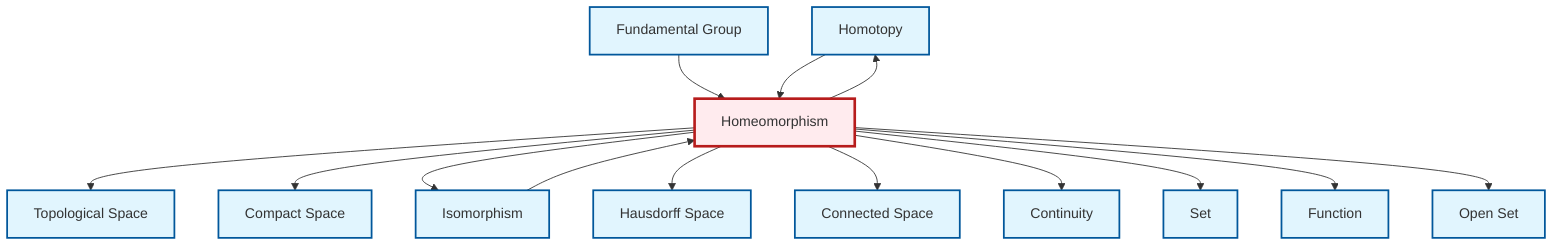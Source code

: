 graph TD
    classDef definition fill:#e1f5fe,stroke:#01579b,stroke-width:2px
    classDef theorem fill:#f3e5f5,stroke:#4a148c,stroke-width:2px
    classDef axiom fill:#fff3e0,stroke:#e65100,stroke-width:2px
    classDef example fill:#e8f5e9,stroke:#1b5e20,stroke-width:2px
    classDef current fill:#ffebee,stroke:#b71c1c,stroke-width:3px
    def-compact["Compact Space"]:::definition
    def-continuity["Continuity"]:::definition
    def-homotopy["Homotopy"]:::definition
    def-isomorphism["Isomorphism"]:::definition
    def-topological-space["Topological Space"]:::definition
    def-connected["Connected Space"]:::definition
    def-homeomorphism["Homeomorphism"]:::definition
    def-hausdorff["Hausdorff Space"]:::definition
    def-fundamental-group["Fundamental Group"]:::definition
    def-set["Set"]:::definition
    def-open-set["Open Set"]:::definition
    def-function["Function"]:::definition
    def-homeomorphism --> def-homotopy
    def-homeomorphism --> def-topological-space
    def-fundamental-group --> def-homeomorphism
    def-isomorphism --> def-homeomorphism
    def-homeomorphism --> def-compact
    def-homeomorphism --> def-isomorphism
    def-homeomorphism --> def-hausdorff
    def-homeomorphism --> def-connected
    def-homeomorphism --> def-continuity
    def-homeomorphism --> def-set
    def-homeomorphism --> def-function
    def-homeomorphism --> def-open-set
    def-homotopy --> def-homeomorphism
    class def-homeomorphism current